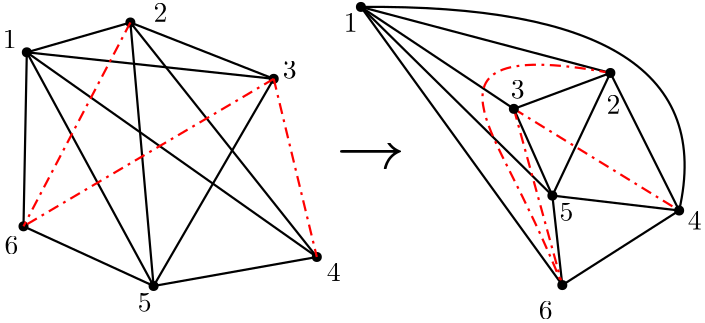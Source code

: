 <?xml version="1.0"?>
<!DOCTYPE ipe SYSTEM "ipe.dtd">
<ipe version="70206" creator="Ipe 7.2.7">
<info created="D:20190607183615" modified="D:20190607191636"/>
<ipestyle name="basic">
<symbol name="arrow/arc(spx)">
<path stroke="sym-stroke" fill="sym-stroke" pen="sym-pen">
0 0 m
-1 0.333 l
-1 -0.333 l
h
</path>
</symbol>
<symbol name="arrow/farc(spx)">
<path stroke="sym-stroke" fill="white" pen="sym-pen">
0 0 m
-1 0.333 l
-1 -0.333 l
h
</path>
</symbol>
<symbol name="arrow/ptarc(spx)">
<path stroke="sym-stroke" fill="sym-stroke" pen="sym-pen">
0 0 m
-1 0.333 l
-0.8 0 l
-1 -0.333 l
h
</path>
</symbol>
<symbol name="arrow/fptarc(spx)">
<path stroke="sym-stroke" fill="white" pen="sym-pen">
0 0 m
-1 0.333 l
-0.8 0 l
-1 -0.333 l
h
</path>
</symbol>
<symbol name="mark/circle(sx)" transformations="translations">
<path fill="sym-stroke">
0.6 0 0 0.6 0 0 e
0.4 0 0 0.4 0 0 e
</path>
</symbol>
<symbol name="mark/disk(sx)" transformations="translations">
<path fill="sym-stroke">
0.6 0 0 0.6 0 0 e
</path>
</symbol>
<symbol name="mark/fdisk(sfx)" transformations="translations">
<group>
<path fill="sym-fill">
0.5 0 0 0.5 0 0 e
</path>
<path fill="sym-stroke" fillrule="eofill">
0.6 0 0 0.6 0 0 e
0.4 0 0 0.4 0 0 e
</path>
</group>
</symbol>
<symbol name="mark/box(sx)" transformations="translations">
<path fill="sym-stroke" fillrule="eofill">
-0.6 -0.6 m
0.6 -0.6 l
0.6 0.6 l
-0.6 0.6 l
h
-0.4 -0.4 m
0.4 -0.4 l
0.4 0.4 l
-0.4 0.4 l
h
</path>
</symbol>
<symbol name="mark/square(sx)" transformations="translations">
<path fill="sym-stroke">
-0.6 -0.6 m
0.6 -0.6 l
0.6 0.6 l
-0.6 0.6 l
h
</path>
</symbol>
<symbol name="mark/fsquare(sfx)" transformations="translations">
<group>
<path fill="sym-fill">
-0.5 -0.5 m
0.5 -0.5 l
0.5 0.5 l
-0.5 0.5 l
h
</path>
<path fill="sym-stroke" fillrule="eofill">
-0.6 -0.6 m
0.6 -0.6 l
0.6 0.6 l
-0.6 0.6 l
h
-0.4 -0.4 m
0.4 -0.4 l
0.4 0.4 l
-0.4 0.4 l
h
</path>
</group>
</symbol>
<symbol name="mark/cross(sx)" transformations="translations">
<group>
<path fill="sym-stroke">
-0.43 -0.57 m
0.57 0.43 l
0.43 0.57 l
-0.57 -0.43 l
h
</path>
<path fill="sym-stroke">
-0.43 0.57 m
0.57 -0.43 l
0.43 -0.57 l
-0.57 0.43 l
h
</path>
</group>
</symbol>
<symbol name="arrow/fnormal(spx)">
<path stroke="sym-stroke" fill="white" pen="sym-pen">
0 0 m
-1 0.333 l
-1 -0.333 l
h
</path>
</symbol>
<symbol name="arrow/pointed(spx)">
<path stroke="sym-stroke" fill="sym-stroke" pen="sym-pen">
0 0 m
-1 0.333 l
-0.8 0 l
-1 -0.333 l
h
</path>
</symbol>
<symbol name="arrow/fpointed(spx)">
<path stroke="sym-stroke" fill="white" pen="sym-pen">
0 0 m
-1 0.333 l
-0.8 0 l
-1 -0.333 l
h
</path>
</symbol>
<symbol name="arrow/linear(spx)">
<path stroke="sym-stroke" pen="sym-pen">
-1 0.333 m
0 0 l
-1 -0.333 l
</path>
</symbol>
<symbol name="arrow/fdouble(spx)">
<path stroke="sym-stroke" fill="white" pen="sym-pen">
0 0 m
-1 0.333 l
-1 -0.333 l
h
-1 0 m
-2 0.333 l
-2 -0.333 l
h
</path>
</symbol>
<symbol name="arrow/double(spx)">
<path stroke="sym-stroke" fill="sym-stroke" pen="sym-pen">
0 0 m
-1 0.333 l
-1 -0.333 l
h
-1 0 m
-2 0.333 l
-2 -0.333 l
h
</path>
</symbol>
<pen name="heavier" value="0.8"/>
<pen name="fat" value="1.2"/>
<pen name="ultrafat" value="2"/>
<symbolsize name="large" value="5"/>
<symbolsize name="small" value="2"/>
<symbolsize name="tiny" value="1.1"/>
<arrowsize name="large" value="10"/>
<arrowsize name="small" value="5"/>
<arrowsize name="tiny" value="3"/>
<color name="red" value="1 0 0"/>
<color name="green" value="0 1 0"/>
<color name="blue" value="0 0 1"/>
<color name="yellow" value="1 1 0"/>
<color name="orange" value="1 0.647 0"/>
<color name="gold" value="1 0.843 0"/>
<color name="purple" value="0.627 0.125 0.941"/>
<color name="gray" value="0.745"/>
<color name="brown" value="0.647 0.165 0.165"/>
<color name="navy" value="0 0 0.502"/>
<color name="pink" value="1 0.753 0.796"/>
<color name="seagreen" value="0.18 0.545 0.341"/>
<color name="turquoise" value="0.251 0.878 0.816"/>
<color name="violet" value="0.933 0.51 0.933"/>
<color name="darkblue" value="0 0 0.545"/>
<color name="darkcyan" value="0 0.545 0.545"/>
<color name="darkgray" value="0.663"/>
<color name="darkgreen" value="0 0.392 0"/>
<color name="darkmagenta" value="0.545 0 0.545"/>
<color name="darkorange" value="1 0.549 0"/>
<color name="darkred" value="0.545 0 0"/>
<color name="lightblue" value="0.678 0.847 0.902"/>
<color name="lightcyan" value="0.878 1 1"/>
<color name="lightgray" value="0.827"/>
<color name="lightgreen" value="0.565 0.933 0.565"/>
<color name="lightyellow" value="1 1 0.878"/>
<dashstyle name="dashed" value="[4] 0"/>
<dashstyle name="dotted" value="[1 3] 0"/>
<dashstyle name="dash dotted" value="[4 2 1 2] 0"/>
<dashstyle name="dash dot dotted" value="[4 2 1 2 1 2] 0"/>
<textsize name="large" value="\large"/>
<textsize name="Large" value="\Large"/>
<textsize name="LARGE" value="\LARGE"/>
<textsize name="huge" value="\huge"/>
<textsize name="Huge" value="\Huge"/>
<textsize name="small" value="\small"/>
<textsize name="footnote" value="\footnotesize"/>
<textsize name="tiny" value="\tiny"/>
<textstyle name="center" begin="\begin{center}" end="\end{center}"/>
<textstyle name="itemize" begin="\begin{itemize}" end="\end{itemize}"/>
<textstyle name="item" begin="\begin{itemize}\item{}" end="\end{itemize}"/>
<gridsize name="4 pts" value="4"/>
<gridsize name="8 pts (~3 mm)" value="8"/>
<gridsize name="16 pts (~6 mm)" value="16"/>
<gridsize name="32 pts (~12 mm)" value="32"/>
<gridsize name="10 pts (~3.5 mm)" value="10"/>
<gridsize name="20 pts (~7 mm)" value="20"/>
<gridsize name="14 pts (~5 mm)" value="14"/>
<gridsize name="28 pts (~10 mm)" value="28"/>
<gridsize name="56 pts (~20 mm)" value="56"/>
<anglesize name="90 deg" value="90"/>
<anglesize name="60 deg" value="60"/>
<anglesize name="45 deg" value="45"/>
<anglesize name="30 deg" value="30"/>
<anglesize name="22.5 deg" value="22.5"/>
<opacity name="10%" value="0.1"/>
<opacity name="30%" value="0.3"/>
<opacity name="50%" value="0.5"/>
<opacity name="75%" value="0.75"/>
<tiling name="falling" angle="-60" step="4" width="1"/>
<tiling name="rising" angle="30" step="4" width="1"/>
</ipestyle>
<page>
<layer name="alpha"/>
<view layers="alpha" active="alpha"/>
<path layer="alpha" matrix="1 0 0 1 66.3117 -1.93894" stroke="black" pen="heavier">
128 768 m
217.811 744.232 l
</path>
<path matrix="1 0 0 1 66.3117 -1.93894" stroke="black" pen="heavier">
128 768 m
183.062 731.312 l
</path>
<path matrix="1 0 0 1 66.3117 -1.93894" stroke="black" pen="heavier">
128 768 m
200.51 667.868 l
</path>
<path matrix="1 0 0 1 66.3117 -1.93894" stroke="black" pen="heavier">
128 768 m
196.93 700.084 l
</path>
<path matrix="1 0 0 1 66.3117 -1.93894" stroke="black" pen="heavier">
217.811 744.232 m
183.062 731.312 l
</path>
<path matrix="1 0 0 1 66.3117 -1.93894" stroke="black" pen="heavier">
217.811 744.232 m
196.93 700.084 l
</path>
<path matrix="1 0 0 1 66.3117 -1.93894" stroke="black" pen="heavier">
183.062 731.312 m
196.93 700.084 l
</path>
<path matrix="1 0 0 1 66.3117 -1.93894" stroke="black" pen="heavier">
200.51 667.868 m
196.93 700.084 l
</path>
<path matrix="1 0 0 1 66.3117 -1.93894" stroke="black" pen="heavier">
242.57 694.714 m
200.51 667.868 l
</path>
<path matrix="1 0 0 1 66.3117 -1.93894" stroke="black" pen="heavier">
217.811 744.232 m
242.57 694.714 l
</path>
<path matrix="1 0 0 1 66.3117 -1.93894" stroke="black" pen="heavier">
196.93 700.084 m
242.57 694.714 l
</path>
<path matrix="1 0 0 1 66.3117 -1.93894" stroke="black" pen="heavier">
128 768 m
259.685 769.321
242.57 694.714 c
</path>
<path matrix="1 0 0 1 66.3117 -1.93894" stroke="red" dash="dash dotted" pen="heavier">
183.062 731.312 m
200.51 667.868 l
</path>
<path matrix="1 0 0 1 66.3117 -1.93894" stroke="red" dash="dash dotted" pen="heavier">
183.062 731.312 m
242.57 694.714 l
</path>
<path matrix="1 0 0 1 66.3117 -1.93894" stroke="red" dash="dash dotted" pen="heavier">
217.811 744.232 m
174.76 752.258
164.289 733.257
186.393 702.622
200.51 667.868 c
</path>
<use matrix="1 0 0 1 57.3738 25.3727" name="mark/disk(sx)" pos="192 704" size="normal" stroke="black"/>
<use matrix="1 0 0 1 108.123 -9.70707" name="mark/disk(sx)" pos="176 752" size="normal" stroke="black"/>
<use matrix="1 0 0 1 132.881 20.7754" name="mark/disk(sx)" pos="176 672" size="normal" stroke="black"/>
<use matrix="1 0 0 1 7.24187 58.1448" name="mark/disk(sx)" pos="256 640" size="normal" stroke="black"/>
<use matrix="1 0 0 1 58.8214 25.9286" name="mark/disk(sx)" pos="208 640" size="normal" stroke="black"/>
<use matrix="1 0 0 1 66.3117 -1.93894" name="mark/disk(sx)" pos="128 768" size="normal" stroke="black"/>
<text matrix="1 0 0 1 60.1163 -10.8879" transformations="translations" pos="128 768" stroke="black" type="label" width="4.981" height="6.42" depth="0" valign="baseline" style="math">1</text>
<text matrix="1 0 0 1 64.9349 -16.6244" transformations="translations" pos="217.811 744.232" stroke="black" type="label" width="4.981" height="6.42" depth="0" valign="baseline" style="math">2</text>
<text matrix="1 0 0 1 65.1644 1.73242" transformations="translations" pos="183.062 731.312" stroke="black" type="label" width="4.981" height="6.42" depth="0" valign="baseline" style="math">3</text>
<text matrix="1 0 0 1 69.4017 -8.79877" transformations="translations" pos="242.57 694.714" stroke="black" type="label" width="4.981" height="6.42" depth="0" valign="baseline" style="math">4</text>
<text matrix="1 0 0 1 68.8357 -11.1173" transformations="translations" pos="196.93 700.084" stroke="black" type="label" width="4.981" height="6.42" depth="0" valign="baseline" style="math">5</text>
<text matrix="1 0 0 1 57.793 -14.3156" transformations="translations" pos="200.51 667.868" stroke="black" type="label" width="4.981" height="6.42" depth="0" valign="baseline" style="math">6</text>
<use name="mark/disk(sx)" pos="74.0382 749.726" size="normal" stroke="black"/>
<use name="mark/disk(sx)" pos="111.326 760.465" size="normal" stroke="black"/>
<use name="mark/disk(sx)" pos="162.931 740.181" size="normal" stroke="black"/>
<use name="mark/disk(sx)" pos="72.845 687.084" size="normal" stroke="black"/>
<use name="mark/disk(sx)" pos="119.678 665.606" size="normal" stroke="black"/>
<use name="mark/disk(sx)" pos="178.443 676.047" size="normal" stroke="black"/>
<text matrix="1 0 0 1 -8.65065 1.49149" transformations="translations" pos="74.0382 749.726" stroke="black" type="label" width="4.981" height="6.42" depth="0" valign="baseline" style="math">1</text>
<text matrix="1 0 0 1 8.35235 0.298298" transformations="translations" pos="111.326 760.465" stroke="black" type="label" width="4.981" height="6.42" depth="0" valign="baseline" style="math">2</text>
<text matrix="1 0 0 1 3.28128 0" transformations="translations" pos="162.931 740.181" stroke="black" type="label" width="4.981" height="6.42" depth="0" valign="baseline" style="math">3</text>
<text matrix="1 0 0 1 3.57958 -8.65065" transformations="translations" pos="178.443 676.047" stroke="black" type="label" width="4.981" height="6.42" depth="0" valign="baseline" style="math">4</text>
<text matrix="1 0 0 1 -5.66766 -9.24724" transformations="translations" pos="119.678 665.606" stroke="black" type="label" width="4.981" height="6.42" depth="0" valign="baseline" style="math">5</text>
<text matrix="1 0 0 1 -6.86086 -10.1421" transformations="translations" pos="72.845 687.084" stroke="black" type="label" width="4.981" height="6.42" depth="0" valign="baseline" style="math">6</text>
<path stroke="black" pen="heavier">
74.0382 749.726 m
111.326 760.465 l
</path>
<path stroke="black" pen="heavier">
74.0382 749.726 m
162.931 740.181 l
</path>
<path stroke="black" pen="heavier">
74.0382 749.726 m
72.845 687.084 l
</path>
<path stroke="black" pen="heavier">
74.0382 749.726 m
119.678 665.606 l
</path>
<path stroke="black" pen="heavier">
74.0382 749.726 m
178.443 676.047 l
</path>
<path stroke="black" pen="heavier">
111.326 760.465 m
162.931 740.181 l
</path>
<path stroke="black" pen="heavier">
111.326 760.465 m
119.678 665.606 l
</path>
<path stroke="black" pen="heavier">
111.326 760.465 m
178.443 676.047 l
</path>
<path stroke="black" pen="heavier">
119.678 665.606 m
72.845 687.084 l
</path>
<path stroke="black" pen="heavier">
119.678 665.606 m
162.931 740.181 l
</path>
<path stroke="black" pen="heavier">
119.678 665.606 m
178.443 676.047 l
</path>
<path stroke="red" dash="dash dotted" pen="heavier">
162.931 740.181 m
178.443 676.047 l
</path>
<path stroke="red" dash="dash dotted" pen="heavier">
162.931 740.181 m
72.845 687.084 l
</path>
<path stroke="red" dash="dash dotted" pen="heavier">
111.326 760.465 m
72.845 687.084 l
</path>
<text matrix="1 0 0 1 -6.59214 -12.1614" transformations="translations" pos="192 720" stroke="black" type="label" width="24.787" height="9.094" depth="0" valign="baseline" size="Huge" style="math">\rightarrow</text>
</page>
</ipe>
